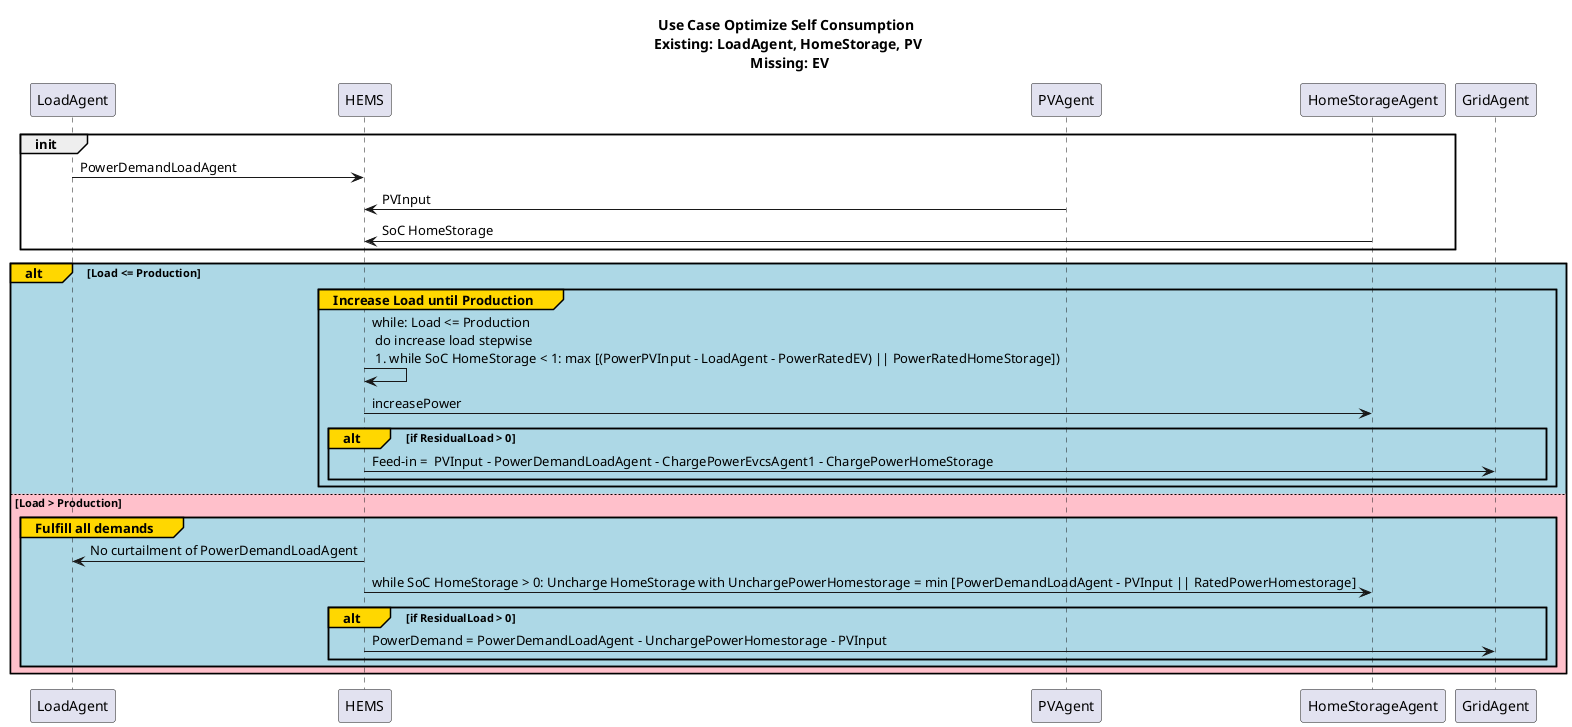 @startuml
title Use Case Optimize Self Consumption \n Existing: LoadAgent, HomeStorage, PV \n Missing: EV
group init
LoadAgent -> HEMS: PowerDemandLoadAgent
PVAgent -> HEMS: PVInput
HomeStorageAgent -> HEMS: SoC HomeStorage
end
alt#Gold #LightBlue Load <= Production
group#Gold #LightBlue Increase Load until Production
    HEMS -> HEMS: while: Load <= Production \n do increase load stepwise \n 1. while SoC HomeStorage < 1: max [(PowerPVInput - LoadAgent - PowerRatedEV) || PowerRatedHomeStorage])
    HEMS -> HomeStorageAgent: increasePower
    alt#Gold if ResidualLoad > 0
        HEMS -> GridAgent: Feed-in =  PVInput - PowerDemandLoadAgent - ChargePowerEvcsAgent1 - ChargePowerHomeStorage
        end
    end
else #Pink Load > Production
     group#Gold #LightBlue Fulfill all demands
        HEMS -> LoadAgent: No curtailment of PowerDemandLoadAgent
        HEMS -> HomeStorageAgent: while SoC HomeStorage > 0: Uncharge HomeStorage with UnchargePowerHomestorage = min [PowerDemandLoadAgent - PVInput || RatedPowerHomestorage]
        alt#Gold if ResidualLoad > 0
           HEMS -> GridAgent: PowerDemand = PowerDemandLoadAgent - UnchargePowerHomestorage - PVInput
           end
end
end



@enduml



